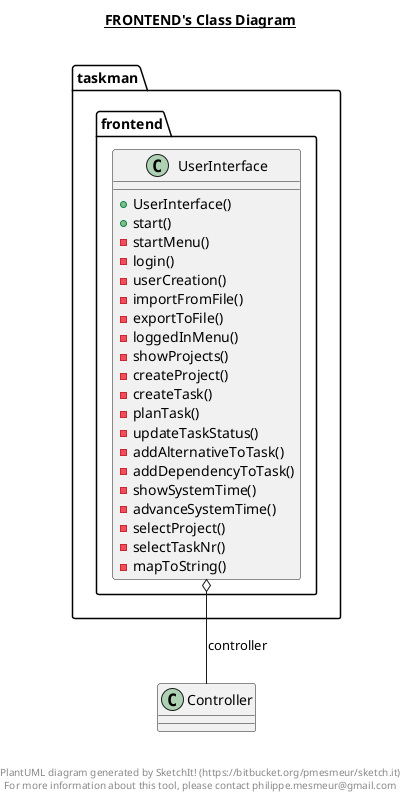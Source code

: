 @startuml

title __FRONTEND's Class Diagram__\n

  package taskman {
    package taskman.frontend {
      class UserInterface {
          + UserInterface()
          + start()
          - startMenu()
          - login()
          - userCreation()
          - importFromFile()
          - exportToFile()
          - loggedInMenu()
          - showProjects()
          - createProject()
          - createTask()
          - planTask()
          - updateTaskStatus()
          - addAlternativeToTask()
          - addDependencyToTask()
          - showSystemTime()
          - advanceSystemTime()
          - selectProject()
          - selectTaskNr()
          - mapToString()
      }
    }
  }
  

  UserInterface o-- Controller : controller


right footer


PlantUML diagram generated by SketchIt! (https://bitbucket.org/pmesmeur/sketch.it)
For more information about this tool, please contact philippe.mesmeur@gmail.com
endfooter

@enduml
